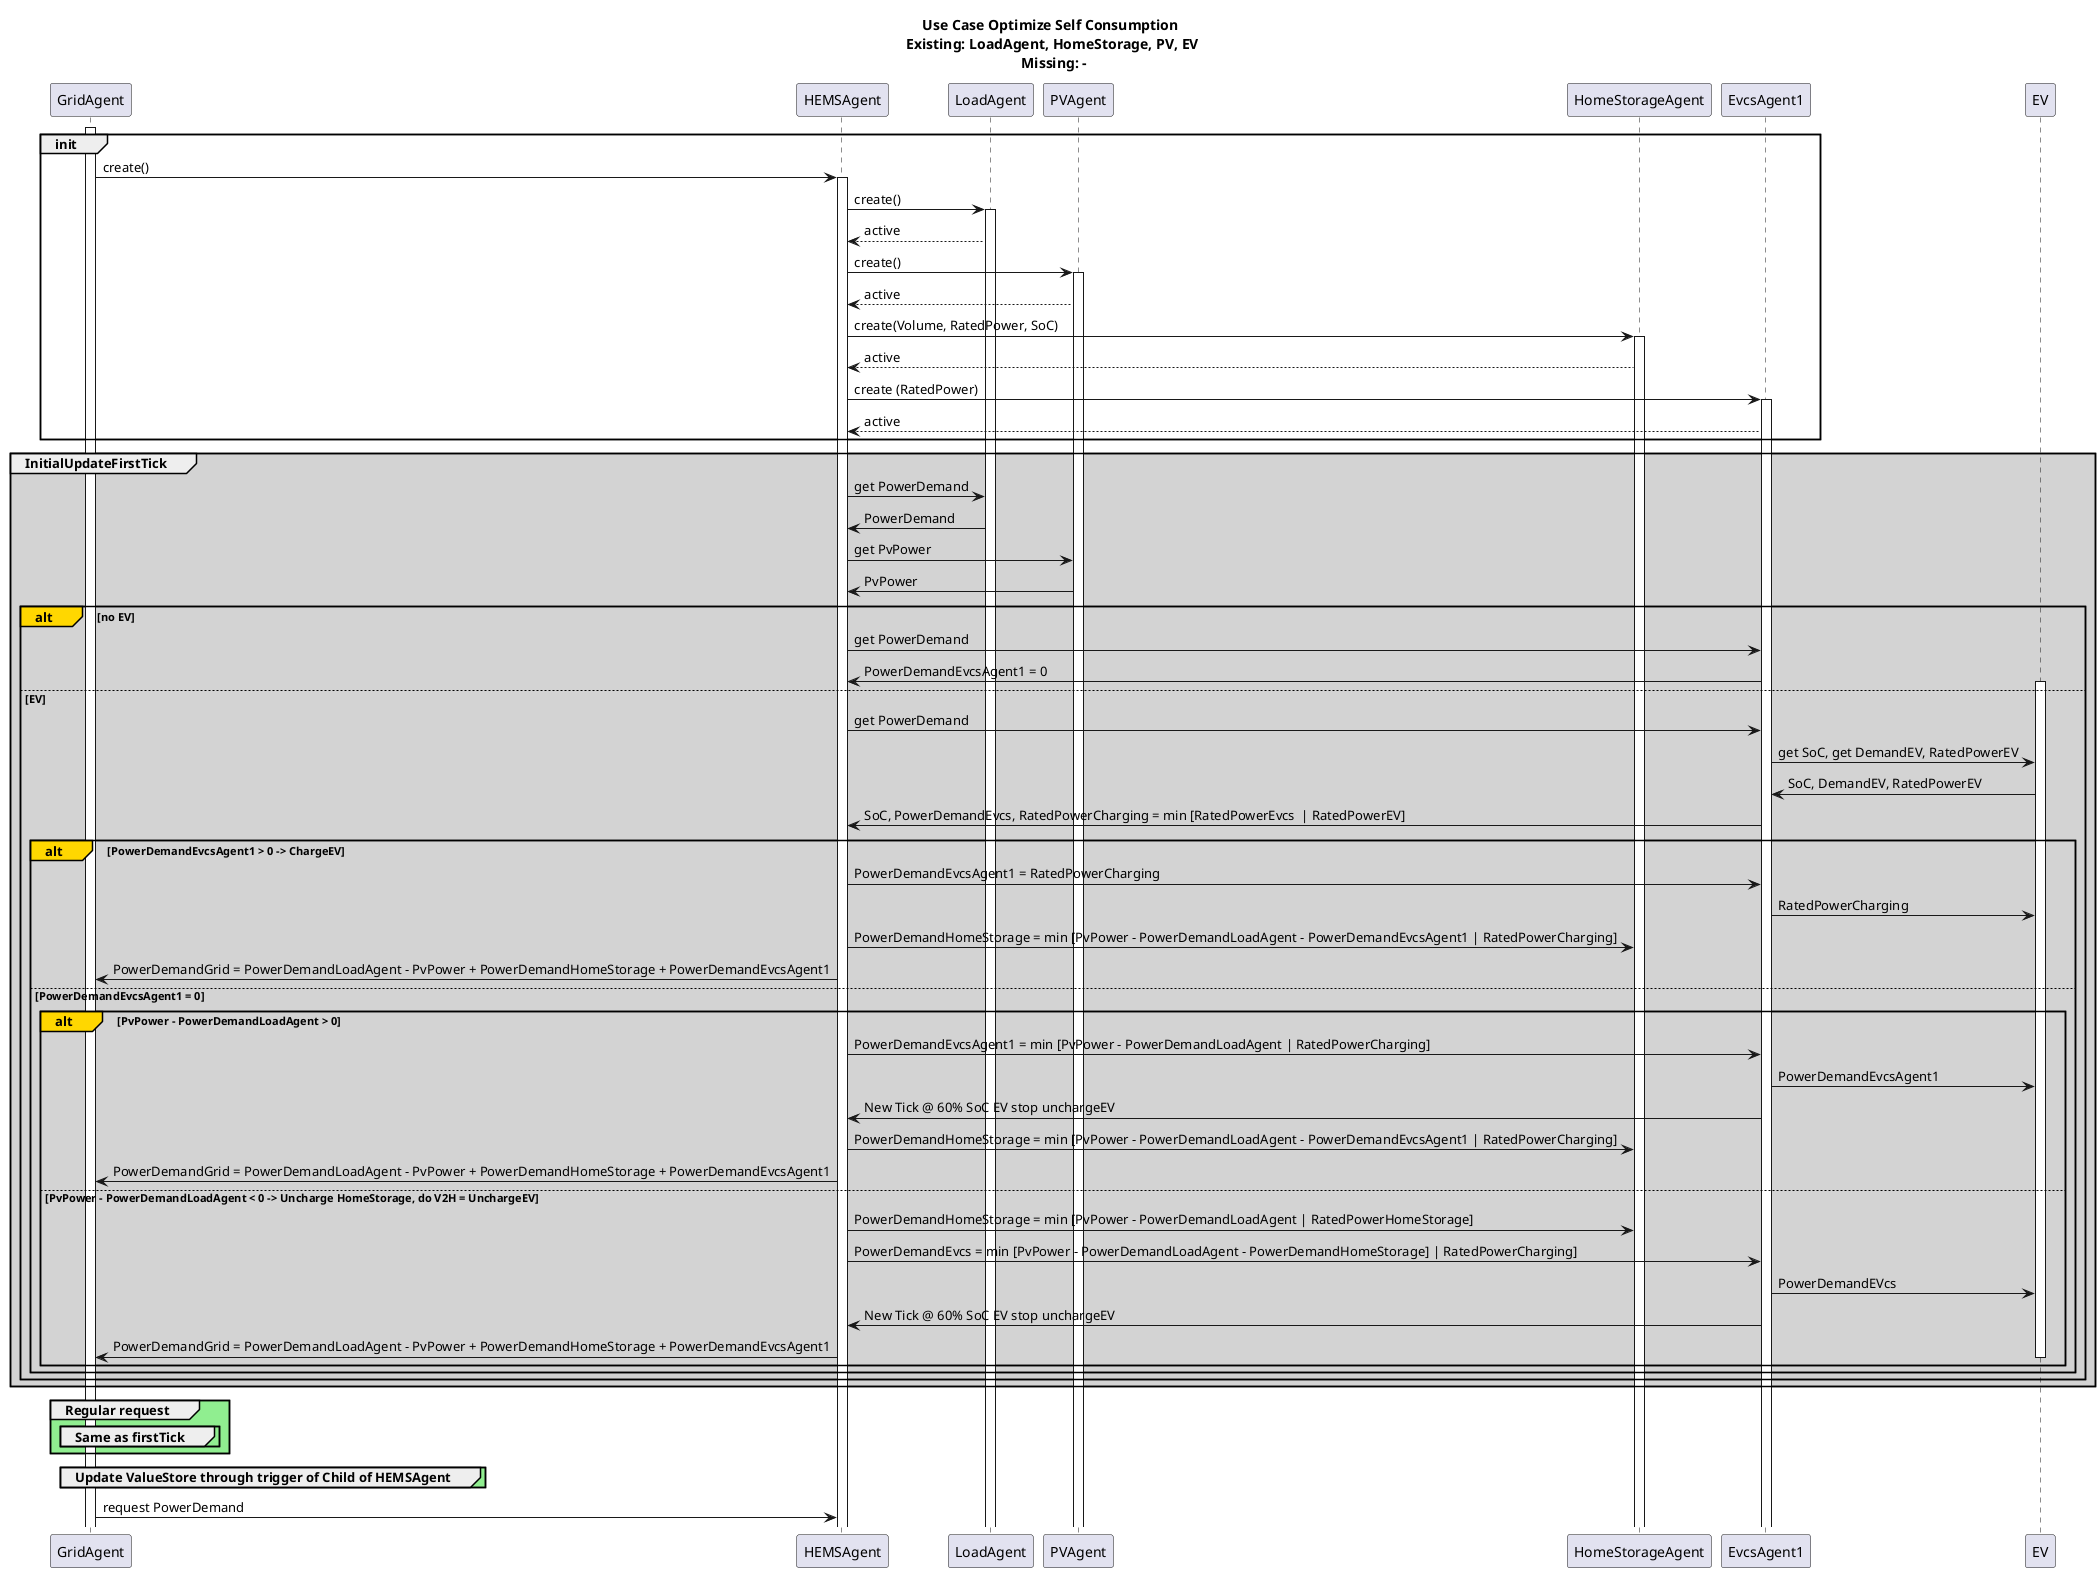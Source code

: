 @startuml
/'


New tick 60% by EvcsAgent not HEMSAgent

todo:
   -
'/
title Use Case Optimize Self Consumption \n Existing: LoadAgent, HomeStorage, PV, EV \n Missing: -
participant GridAgent
participant HEMSAgent
participant LoadAgent
participant PVAgent
participant HomeStorageAgent
participant EvcsAgent1
participant EV
group init
    activate GridAgent
    GridAgent -> HEMSAgent: create()
    activate HEMSAgent

    HEMSAgent -> LoadAgent: create()
        activate LoadAgent
        LoadAgent --> HEMSAgent: active

    HEMSAgent -> PVAgent: create()
        activate PVAgent
        PVAgent --> HEMSAgent: active

    HEMSAgent -> HomeStorageAgent: create(Volume, RatedPower, SoC)
        activate HomeStorageAgent
        HomeStorageAgent --> HEMSAgent: active


    HEMSAgent -> EvcsAgent1: create (RatedPower)
        activate EvcsAgent1
        EvcsAgent1 --> HEMSAgent: active

    end

group #LightGrey InitialUpdateFirstTick

    HEMSAgent -> LoadAgent: get PowerDemand
    LoadAgent -> HEMSAgent: PowerDemand
    HEMSAgent -> PVAgent: get PvPower
    PVAgent -> HEMSAgent: PvPower
    alt#Gold no EV
    HEMSAgent -> EvcsAgent1: get PowerDemand
    EvcsAgent1 -> HEMSAgent: PowerDemandEvcsAgent1 = 0
    else EV
    activate EV
        HEMSAgent -> EvcsAgent1: get PowerDemand
        EvcsAgent1 -> EV: get SoC, get DemandEV, RatedPowerEV
        EV -> EvcsAgent1: SoC, DemandEV, RatedPowerEV
        EvcsAgent1 -> HEMSAgent: SoC, PowerDemandEvcs, RatedPowerCharging = min [RatedPowerEvcs  | RatedPowerEV]
        /' If there is Demand of the EV to be charged, this will be fulfilled at max Power
        '/
        alt#Gold PowerDemandEvcsAgent1 > 0 -> ChargeEV
            HEMSAgent -> EvcsAgent1: PowerDemandEvcsAgent1 = RatedPowerCharging
            EvcsAgent1 -> EV: RatedPowerCharging
            HEMSAgent -> HomeStorageAgent: PowerDemandHomeStorage = min [PvPower - PowerDemandLoadAgent - PowerDemandEvcsAgent1 | RatedPowerCharging]
            HEMSAgent -> GridAgent: PowerDemandGrid = PowerDemandLoadAgent - PvPower + PowerDemandHomeStorage + PowerDemandEvcsAgent1
        /' If there is NO Demand of the EV to be charged,
            if there is more PV then Demand of LoadAgent, EV will be charged with min of PV - DemandLoadAgent or with RatedPowerCharging (Delta to Homestorage or then Feed-in ) till SoC of 60%
            if there is less PV then Demand of LoadAgent, HomeStorage will be uncharged, if this isn't enough to avoid taking power from Grid, EV will be uncharged till SoC !=< 60%
            '/
        else PowerDemandEvcsAgent1 = 0
            alt#Gold PvPower - PowerDemandLoadAgent > 0 /' Soc !< 1 '/
            HEMSAgent -> EvcsAgent1: PowerDemandEvcsAgent1 = min [PvPower - PowerDemandLoadAgent | RatedPowerCharging]
            EvcsAgent1 -> EV: PowerDemandEvcsAgent1
            EvcsAgent1 -> HEMSAgent: New Tick @ 60% SoC EV stop unchargeEV
            HEMSAgent -> HomeStorageAgent: PowerDemandHomeStorage = min [PvPower - PowerDemandLoadAgent - PowerDemandEvcsAgent1 | RatedPowerCharging]
            HEMSAgent -> GridAgent: PowerDemandGrid = PowerDemandLoadAgent - PvPower + PowerDemandHomeStorage + PowerDemandEvcsAgent1
            else PvPower - PowerDemandLoadAgent < 0 -> Uncharge HomeStorage, do V2H = UnchargeEV /' SoC !> 60 '/
            HEMSAgent -> HomeStorageAgent: PowerDemandHomeStorage = min [PvPower - PowerDemandLoadAgent | RatedPowerHomeStorage] /'TODO it's not minimum should be Minimum of Absolute Value, but preserve the direction of energy flow '/
            HEMSAgent -> EvcsAgent1: PowerDemandEvcs = min [PvPower - PowerDemandLoadAgent - PowerDemandHomeStorage] | RatedPowerCharging]
            EvcsAgent1 -> EV: PowerDemandEVcs
            EvcsAgent1 -> HEMSAgent: New Tick @ 60% SoC EV stop unchargeEV
            HEMSAgent -> GridAgent: PowerDemandGrid = PowerDemandLoadAgent - PvPower + PowerDemandHomeStorage + PowerDemandEvcsAgent1
            deactivate EV
            end
        end
    end
    end
group #LightGreen Regular request
    group Same as firstTick
    end
    end
group #LightGreen Update ValueStore through trigger of Child of HEMSAgent
/'TODO needs to be filled'/
end
GridAgent -> HEMSAgent: request PowerDemand
@enduml




